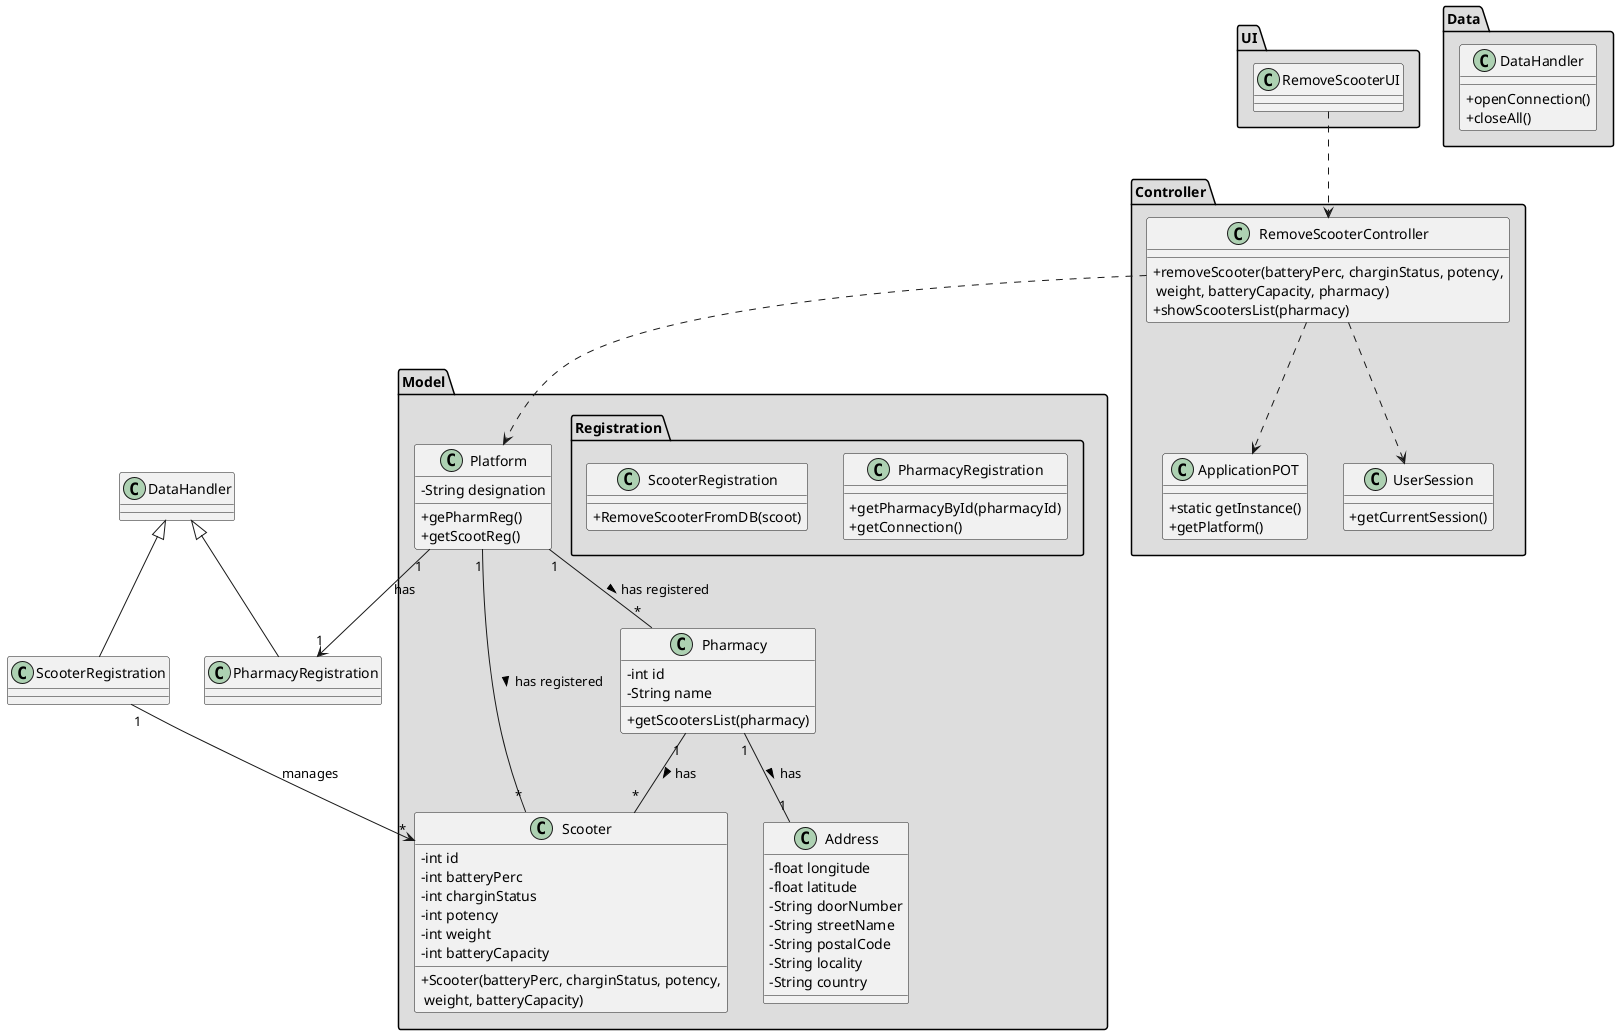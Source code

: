 @startuml
skinparam classAttributeIconSize 0

package "UI" #DDDDDD {
class RemoveScooterUI{

}
}


package "Controller" #DDDDDD {
class RemoveScooterController{
+removeScooter(batteryPerc, charginStatus, potency,\n weight, batteryCapacity, pharmacy)
+showScootersList(pharmacy)
}

class ApplicationPOT
{
  +static getInstance()
  +getPlatform()
}

class UserSession
{
  +getCurrentSession()
}
}


package "Model" #DDDDDD {
class Platform {
  -String designation
  +gePharmReg()
  +getScootReg()
}
package "Registration" #DDDDDD {
 class PharmacyRegistration{
     +getPharmacyById(pharmacyId)
     +getConnection()
 }

 class ScooterRegistration{
      +RemoveScooterFromDB(scoot)
  }
 }
}

package "Model" #DDDDDD {
class Scooter{
  -int id
  -int batteryPerc
  -int charginStatus
  -int potency
  -int weight
  -int batteryCapacity
  +Scooter(batteryPerc, charginStatus, potency,\n weight, batteryCapacity)
}

class Address{
  -float longitude
  -float latitude
  -String doorNumber
  -String streetName
  -String postalCode
  -String locality
  -String country
}

class Pharmacy {
  -int id
  -String name
  +getScootersList(pharmacy)
}

}


package "Data" #DDDDDD {
class DataHandler{
    +openConnection()
    +closeAll()
}
}

class PharmacyRegistration extends DataHandler
class ScooterRegistration extends DataHandler

RemoveScooterUI ..> RemoveScooterController
RemoveScooterController ..> Platform
RemoveScooterController ..> ApplicationPOT
RemoveScooterController ..> UserSession
Platform "1" --> "1" PharmacyRegistration : has
ScooterRegistration "1" --> "*" Scooter : manages

Platform "1" -- "*" Pharmacy : has registered >
Platform "1" -- "*" Scooter : has registered >

Pharmacy "1" -- "*" Scooter : has >
Pharmacy "1" -- "1" Address : has >

@enduml